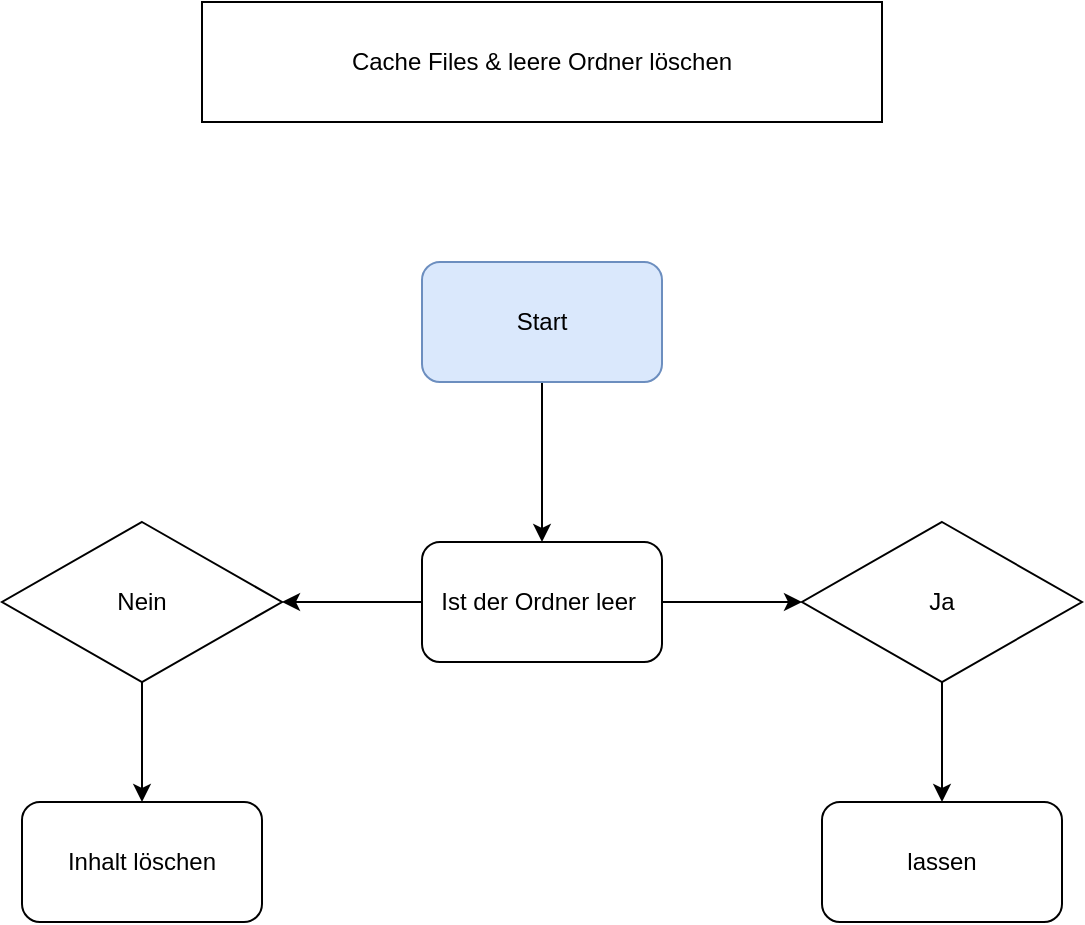 <mxfile version="15.9.4" type="github">
  <diagram id="-BDTeBijwdTVi4fhLwuw" name="Page-1">
    <mxGraphModel dx="946" dy="646" grid="1" gridSize="10" guides="1" tooltips="1" connect="1" arrows="1" fold="1" page="1" pageScale="1" pageWidth="827" pageHeight="1169" math="0" shadow="0">
      <root>
        <mxCell id="0" />
        <mxCell id="1" parent="0" />
        <mxCell id="tZaITLDV00XNWz6PWwAZ-3" value="" style="edgeStyle=orthogonalEdgeStyle;rounded=0;orthogonalLoop=1;jettySize=auto;html=1;" edge="1" parent="1" source="tZaITLDV00XNWz6PWwAZ-1" target="tZaITLDV00XNWz6PWwAZ-2">
          <mxGeometry relative="1" as="geometry" />
        </mxCell>
        <mxCell id="tZaITLDV00XNWz6PWwAZ-1" value="Start" style="rounded=1;whiteSpace=wrap;html=1;fillColor=#dae8fc;strokeColor=#6c8ebf;" vertex="1" parent="1">
          <mxGeometry x="320" y="180" width="120" height="60" as="geometry" />
        </mxCell>
        <mxCell id="tZaITLDV00XNWz6PWwAZ-9" style="edgeStyle=orthogonalEdgeStyle;rounded=0;orthogonalLoop=1;jettySize=auto;html=1;" edge="1" parent="1" source="tZaITLDV00XNWz6PWwAZ-2" target="tZaITLDV00XNWz6PWwAZ-7">
          <mxGeometry relative="1" as="geometry" />
        </mxCell>
        <mxCell id="tZaITLDV00XNWz6PWwAZ-13" style="edgeStyle=orthogonalEdgeStyle;rounded=0;orthogonalLoop=1;jettySize=auto;html=1;entryX=0;entryY=0.5;entryDx=0;entryDy=0;" edge="1" parent="1" source="tZaITLDV00XNWz6PWwAZ-2" target="tZaITLDV00XNWz6PWwAZ-6">
          <mxGeometry relative="1" as="geometry" />
        </mxCell>
        <mxCell id="tZaITLDV00XNWz6PWwAZ-2" value="Ist der Ordner leer&amp;nbsp;" style="rounded=1;whiteSpace=wrap;html=1;" vertex="1" parent="1">
          <mxGeometry x="320" y="320" width="120" height="60" as="geometry" />
        </mxCell>
        <mxCell id="tZaITLDV00XNWz6PWwAZ-5" value="&lt;span&gt;Cache Files &amp;amp; leere Ordner löschen&lt;/span&gt;" style="rounded=0;whiteSpace=wrap;html=1;" vertex="1" parent="1">
          <mxGeometry x="210" y="50" width="340" height="60" as="geometry" />
        </mxCell>
        <mxCell id="tZaITLDV00XNWz6PWwAZ-15" style="edgeStyle=orthogonalEdgeStyle;rounded=0;orthogonalLoop=1;jettySize=auto;html=1;" edge="1" parent="1" source="tZaITLDV00XNWz6PWwAZ-6" target="tZaITLDV00XNWz6PWwAZ-14">
          <mxGeometry relative="1" as="geometry" />
        </mxCell>
        <mxCell id="tZaITLDV00XNWz6PWwAZ-6" value="Ja" style="rhombus;whiteSpace=wrap;html=1;" vertex="1" parent="1">
          <mxGeometry x="510" y="310" width="140" height="80" as="geometry" />
        </mxCell>
        <mxCell id="tZaITLDV00XNWz6PWwAZ-10" style="edgeStyle=orthogonalEdgeStyle;rounded=0;orthogonalLoop=1;jettySize=auto;html=1;entryX=0.5;entryY=0;entryDx=0;entryDy=0;" edge="1" parent="1" source="tZaITLDV00XNWz6PWwAZ-7" target="tZaITLDV00XNWz6PWwAZ-8">
          <mxGeometry relative="1" as="geometry" />
        </mxCell>
        <mxCell id="tZaITLDV00XNWz6PWwAZ-7" value="Nein" style="rhombus;whiteSpace=wrap;html=1;" vertex="1" parent="1">
          <mxGeometry x="110" y="310" width="140" height="80" as="geometry" />
        </mxCell>
        <mxCell id="tZaITLDV00XNWz6PWwAZ-8" value="Inhalt löschen" style="rounded=1;whiteSpace=wrap;html=1;" vertex="1" parent="1">
          <mxGeometry x="120" y="450" width="120" height="60" as="geometry" />
        </mxCell>
        <mxCell id="tZaITLDV00XNWz6PWwAZ-14" value="lassen" style="rounded=1;whiteSpace=wrap;html=1;" vertex="1" parent="1">
          <mxGeometry x="520" y="450" width="120" height="60" as="geometry" />
        </mxCell>
      </root>
    </mxGraphModel>
  </diagram>
</mxfile>
